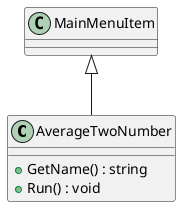 @startuml
class AverageTwoNumber {
    + GetName() : string
    + Run() : void
}
MainMenuItem <|-- AverageTwoNumber
@enduml
